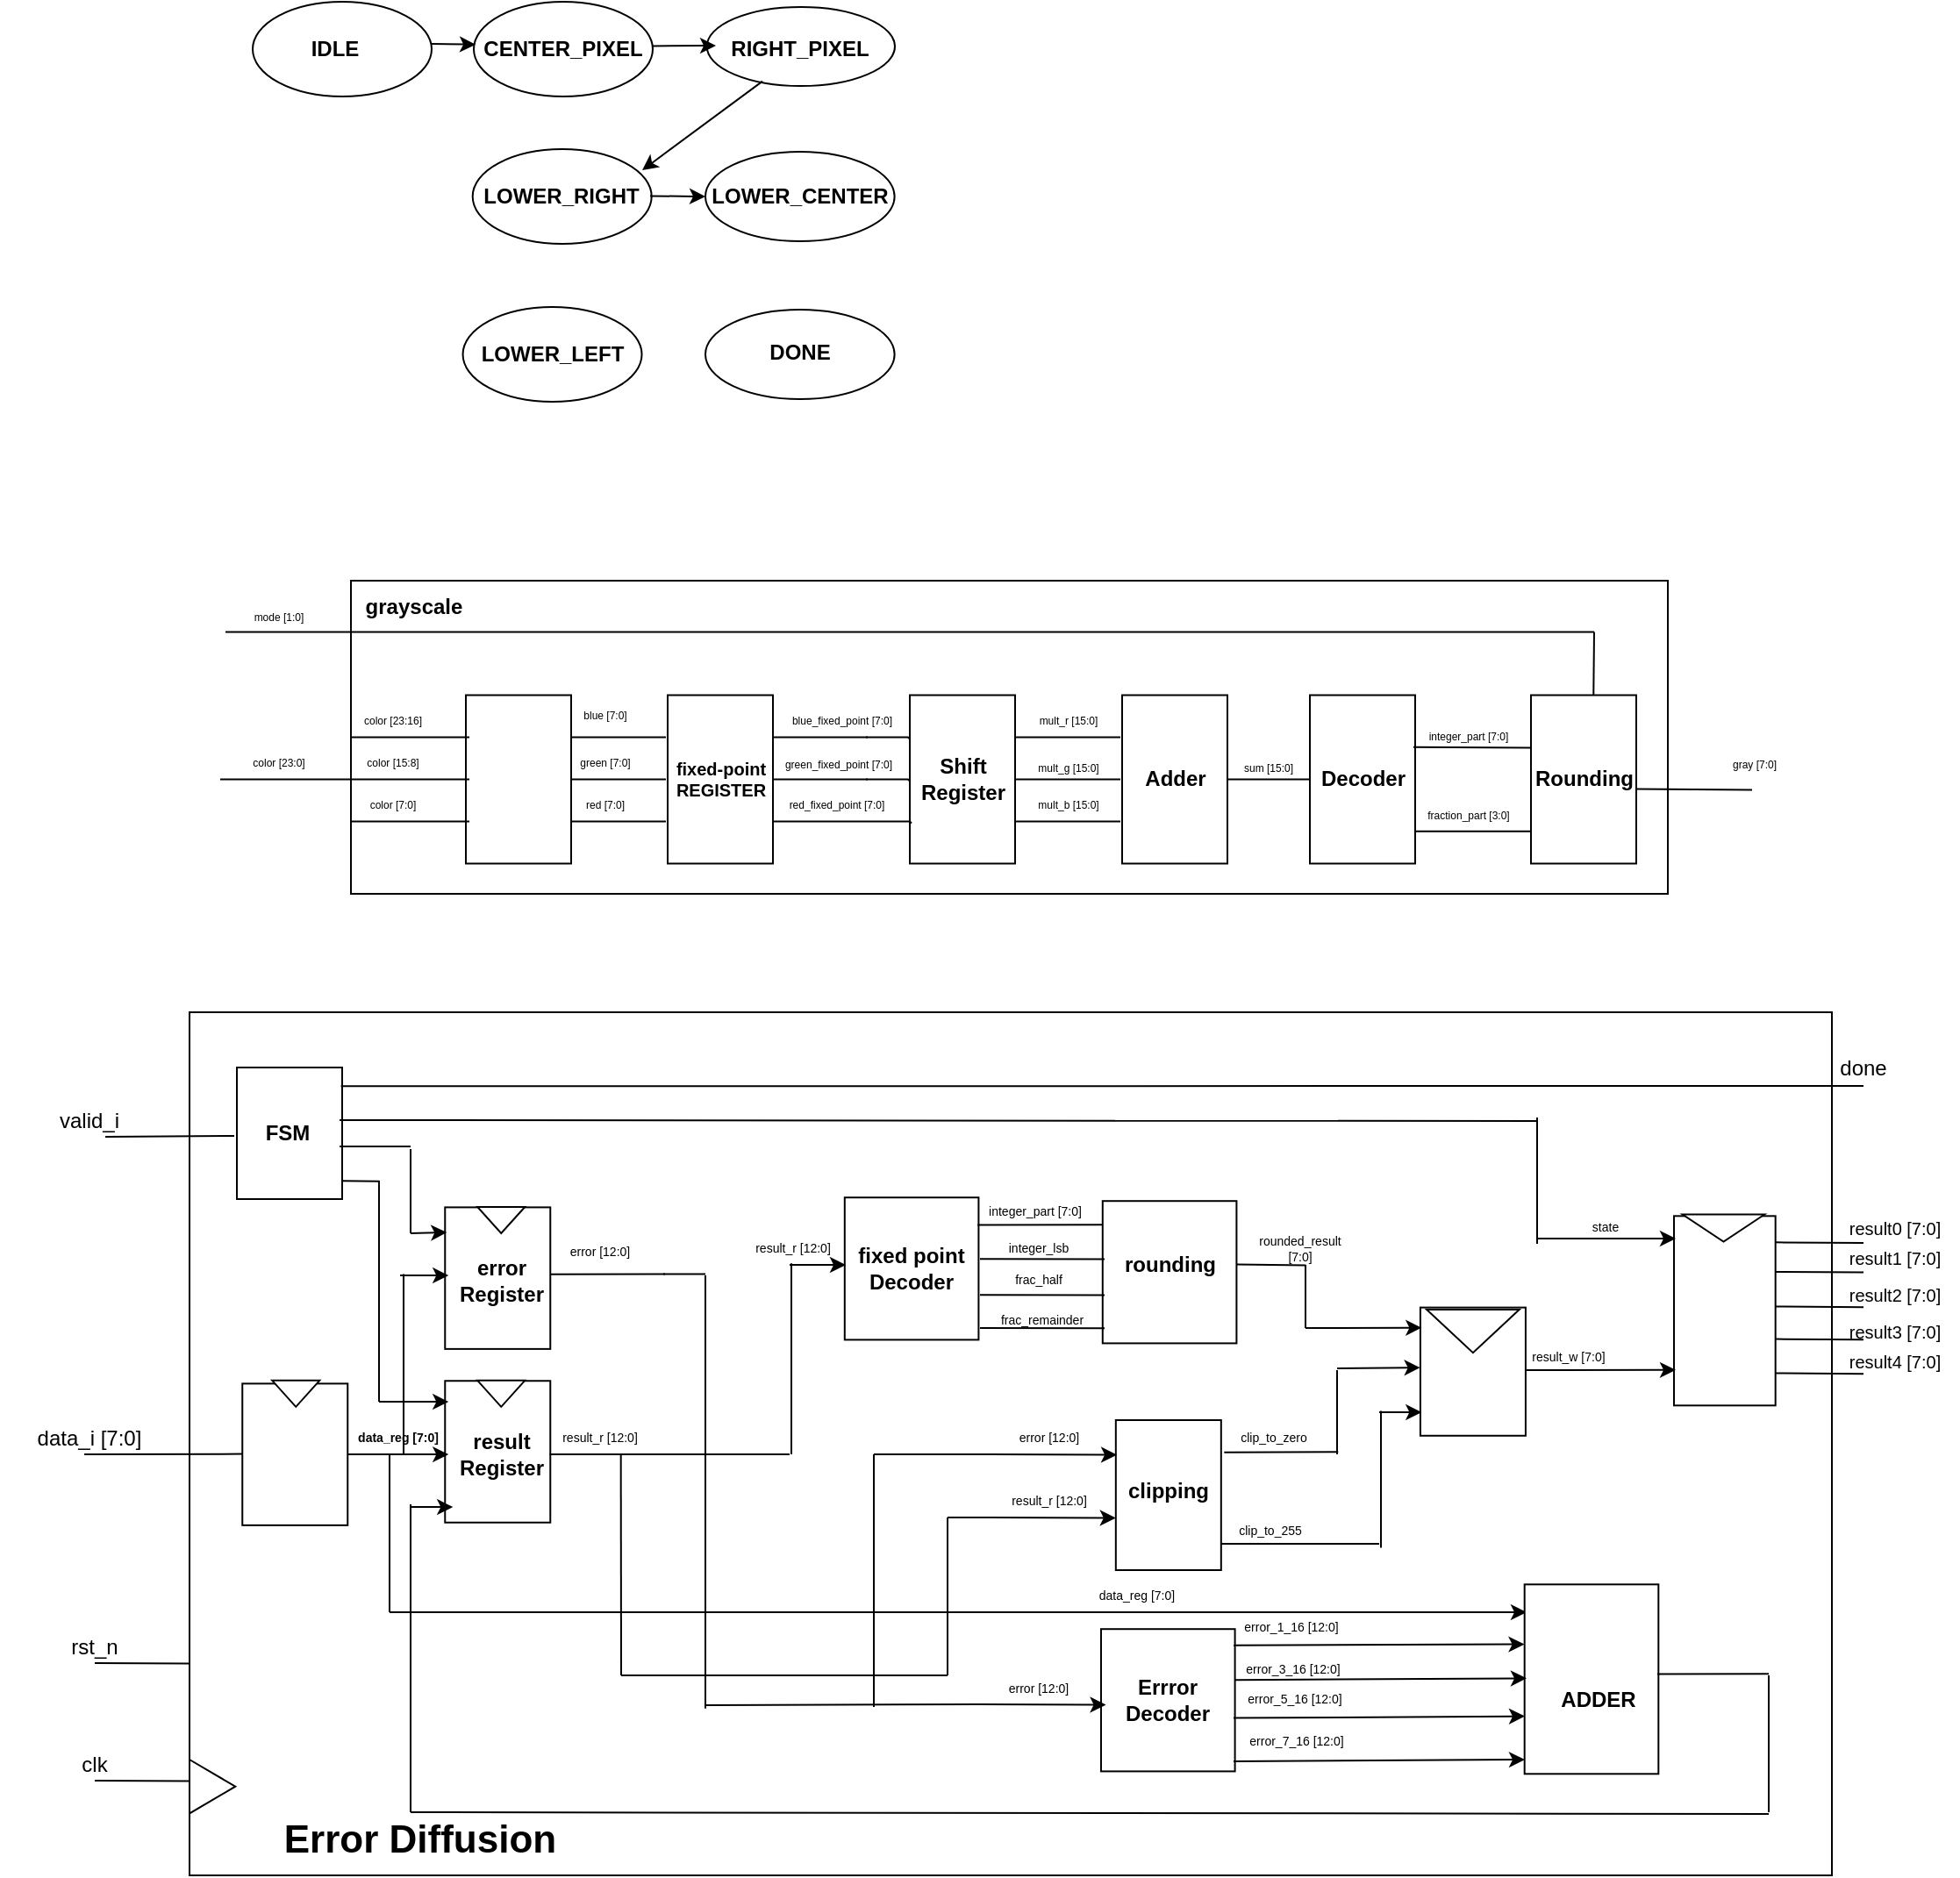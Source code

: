 <mxfile version="28.1.0">
  <diagram name="Trang-1" id="WLRwtq-kDGLY5TQ5newJ">
    <mxGraphModel dx="1363" dy="325" grid="1" gridSize="6" guides="1" tooltips="1" connect="1" arrows="1" fold="1" page="1" pageScale="1" pageWidth="827" pageHeight="1169" background="#FFFFFF" math="0" shadow="0">
      <root>
        <mxCell id="0" />
        <mxCell id="1" parent="0" />
        <mxCell id="bJPotsn42vxniZM0l_nr-51" value="" style="rounded=0;whiteSpace=wrap;html=1;rotation=-90;" vertex="1" parent="1">
          <mxGeometry x="-154.5" y="449.25" width="96" height="60" as="geometry" />
        </mxCell>
        <mxCell id="bJPotsn42vxniZM0l_nr-52" value="" style="endArrow=none;html=1;rounded=0;" edge="1" parent="1">
          <mxGeometry width="50" height="50" relative="1" as="geometry">
            <mxPoint x="-202.5" y="455.25" as="sourcePoint" />
            <mxPoint x="-134.5" y="455.25" as="targetPoint" />
          </mxGeometry>
        </mxCell>
        <mxCell id="bJPotsn42vxniZM0l_nr-53" value="" style="endArrow=none;html=1;rounded=0;" edge="1" parent="1">
          <mxGeometry width="50" height="50" relative="1" as="geometry">
            <mxPoint x="-202.5" y="479.25" as="sourcePoint" />
            <mxPoint x="-134.5" y="479.25" as="targetPoint" />
          </mxGeometry>
        </mxCell>
        <mxCell id="bJPotsn42vxniZM0l_nr-54" value="" style="endArrow=none;html=1;rounded=0;" edge="1" parent="1">
          <mxGeometry width="50" height="50" relative="1" as="geometry">
            <mxPoint x="-202.5" y="503.25" as="sourcePoint" />
            <mxPoint x="-134.5" y="503.25" as="targetPoint" />
          </mxGeometry>
        </mxCell>
        <mxCell id="bJPotsn42vxniZM0l_nr-55" value="color [23:16]" style="text;strokeColor=none;align=center;fillColor=none;html=1;verticalAlign=middle;whiteSpace=wrap;rounded=0;fontSize=6;" vertex="1" parent="1">
          <mxGeometry x="-220.5" y="431.25" width="84" height="30" as="geometry" />
        </mxCell>
        <mxCell id="bJPotsn42vxniZM0l_nr-56" value="color [15:8]" style="text;strokeColor=none;align=center;fillColor=none;html=1;verticalAlign=middle;whiteSpace=wrap;rounded=0;fontSize=6;" vertex="1" parent="1">
          <mxGeometry x="-220.5" y="455.25" width="84" height="30" as="geometry" />
        </mxCell>
        <mxCell id="bJPotsn42vxniZM0l_nr-60" value="color [7:0]" style="text;strokeColor=none;align=center;fillColor=none;html=1;verticalAlign=middle;whiteSpace=wrap;rounded=0;fontSize=6;" vertex="1" parent="1">
          <mxGeometry x="-220.5" y="479.25" width="84" height="30" as="geometry" />
        </mxCell>
        <mxCell id="bJPotsn42vxniZM0l_nr-62" value="" style="endArrow=none;html=1;rounded=0;" edge="1" parent="1">
          <mxGeometry width="50" height="50" relative="1" as="geometry">
            <mxPoint x="-76.5" y="455.25" as="sourcePoint" />
            <mxPoint x="-22.5" y="455.25" as="targetPoint" />
          </mxGeometry>
        </mxCell>
        <mxCell id="bJPotsn42vxniZM0l_nr-65" value="" style="endArrow=none;html=1;rounded=0;" edge="1" parent="1">
          <mxGeometry width="50" height="50" relative="1" as="geometry">
            <mxPoint x="-76.5" y="479.25" as="sourcePoint" />
            <mxPoint x="-22.5" y="479.25" as="targetPoint" />
          </mxGeometry>
        </mxCell>
        <mxCell id="bJPotsn42vxniZM0l_nr-66" value="" style="endArrow=none;html=1;rounded=0;" edge="1" parent="1">
          <mxGeometry width="50" height="50" relative="1" as="geometry">
            <mxPoint x="-76.5" y="503.25" as="sourcePoint" />
            <mxPoint x="-22.5" y="503.25" as="targetPoint" />
          </mxGeometry>
        </mxCell>
        <mxCell id="bJPotsn42vxniZM0l_nr-68" value="blue [7:0]" style="text;strokeColor=none;align=center;fillColor=none;html=1;verticalAlign=middle;whiteSpace=wrap;rounded=0;fontSize=6;" vertex="1" parent="1">
          <mxGeometry x="-99.5" y="428.25" width="84" height="30" as="geometry" />
        </mxCell>
        <mxCell id="bJPotsn42vxniZM0l_nr-69" value="green [7:0]" style="text;strokeColor=none;align=center;fillColor=none;html=1;verticalAlign=middle;whiteSpace=wrap;rounded=0;fontSize=6;" vertex="1" parent="1">
          <mxGeometry x="-99.5" y="455.25" width="84" height="30" as="geometry" />
        </mxCell>
        <mxCell id="bJPotsn42vxniZM0l_nr-70" value="red [7:0]" style="text;strokeColor=none;align=center;fillColor=none;html=1;verticalAlign=middle;whiteSpace=wrap;rounded=0;fontSize=6;" vertex="1" parent="1">
          <mxGeometry x="-99.5" y="479.25" width="84" height="30" as="geometry" />
        </mxCell>
        <mxCell id="bJPotsn42vxniZM0l_nr-71" value="" style="rounded=0;whiteSpace=wrap;html=1;rotation=-90;" vertex="1" parent="1">
          <mxGeometry x="-39.5" y="449.25" width="96" height="60" as="geometry" />
        </mxCell>
        <mxCell id="bJPotsn42vxniZM0l_nr-75" value="" style="endArrow=none;html=1;rounded=0;" edge="1" parent="1">
          <mxGeometry width="50" height="50" relative="1" as="geometry">
            <mxPoint x="38.5" y="455.25" as="sourcePoint" />
            <mxPoint x="92.5" y="455.25" as="targetPoint" />
          </mxGeometry>
        </mxCell>
        <mxCell id="bJPotsn42vxniZM0l_nr-76" value="" style="endArrow=none;html=1;rounded=0;" edge="1" parent="1">
          <mxGeometry width="50" height="50" relative="1" as="geometry">
            <mxPoint x="38.5" y="479.25" as="sourcePoint" />
            <mxPoint x="92.5" y="479.25" as="targetPoint" />
          </mxGeometry>
        </mxCell>
        <mxCell id="bJPotsn42vxniZM0l_nr-77" value="" style="endArrow=none;html=1;rounded=0;" edge="1" parent="1">
          <mxGeometry width="50" height="50" relative="1" as="geometry">
            <mxPoint x="38.5" y="503.25" as="sourcePoint" />
            <mxPoint x="92.5" y="503.25" as="targetPoint" />
          </mxGeometry>
        </mxCell>
        <mxCell id="bJPotsn42vxniZM0l_nr-78" value="blue_fixed_point [7:0]" style="text;strokeColor=none;align=center;fillColor=none;html=1;verticalAlign=middle;whiteSpace=wrap;rounded=0;fontSize=6;" vertex="1" parent="1">
          <mxGeometry x="32.5" y="431.25" width="90" height="30" as="geometry" />
        </mxCell>
        <mxCell id="bJPotsn42vxniZM0l_nr-79" value="green_fixed_point [7:0]" style="text;strokeColor=none;align=center;fillColor=none;html=1;verticalAlign=middle;whiteSpace=wrap;rounded=0;fontSize=6;" vertex="1" parent="1">
          <mxGeometry x="39.5" y="456.25" width="72" height="30" as="geometry" />
        </mxCell>
        <mxCell id="bJPotsn42vxniZM0l_nr-80" value="red_fixed_point [7:0]" style="text;strokeColor=none;align=center;fillColor=none;html=1;verticalAlign=middle;whiteSpace=wrap;rounded=0;fontSize=6;" vertex="1" parent="1">
          <mxGeometry x="32.5" y="479.25" width="84" height="30" as="geometry" />
        </mxCell>
        <mxCell id="bJPotsn42vxniZM0l_nr-81" value="&lt;b&gt;fixed-point REGISTER&lt;/b&gt;" style="text;strokeColor=none;align=center;fillColor=none;html=1;verticalAlign=middle;whiteSpace=wrap;rounded=0;fontSize=10;" vertex="1" parent="1">
          <mxGeometry x="-36.5" y="470.25" width="90" height="18" as="geometry" />
        </mxCell>
        <mxCell id="bJPotsn42vxniZM0l_nr-82" value="" style="rounded=0;whiteSpace=wrap;html=1;rotation=-90;" vertex="1" parent="1">
          <mxGeometry x="98.5" y="449.25" width="96" height="60" as="geometry" />
        </mxCell>
        <mxCell id="bJPotsn42vxniZM0l_nr-88" value="Shift Register" style="text;strokeColor=none;align=center;fillColor=none;html=1;verticalAlign=middle;whiteSpace=wrap;rounded=0;fontStyle=1" vertex="1" parent="1">
          <mxGeometry x="116.5" y="464.25" width="60" height="30" as="geometry" />
        </mxCell>
        <mxCell id="bJPotsn42vxniZM0l_nr-89" value="" style="endArrow=none;html=1;rounded=0;entryX=0.25;entryY=0;entryDx=0;entryDy=0;" edge="1" parent="1">
          <mxGeometry width="50" height="50" relative="1" as="geometry">
            <mxPoint x="176.5" y="455.25" as="sourcePoint" />
            <mxPoint x="236.5" y="455.25" as="targetPoint" />
          </mxGeometry>
        </mxCell>
        <mxCell id="bJPotsn42vxniZM0l_nr-90" value="" style="endArrow=none;html=1;rounded=0;entryX=0.25;entryY=0;entryDx=0;entryDy=0;" edge="1" parent="1">
          <mxGeometry width="50" height="50" relative="1" as="geometry">
            <mxPoint x="176.5" y="479.25" as="sourcePoint" />
            <mxPoint x="236.5" y="479.25" as="targetPoint" />
          </mxGeometry>
        </mxCell>
        <mxCell id="bJPotsn42vxniZM0l_nr-91" value="" style="endArrow=none;html=1;rounded=0;entryX=0.25;entryY=0;entryDx=0;entryDy=0;" edge="1" parent="1">
          <mxGeometry width="50" height="50" relative="1" as="geometry">
            <mxPoint x="176.5" y="503.25" as="sourcePoint" />
            <mxPoint x="236.5" y="503.25" as="targetPoint" />
          </mxGeometry>
        </mxCell>
        <mxCell id="bJPotsn42vxniZM0l_nr-92" value="mult_r [15:0]" style="text;strokeColor=none;align=center;fillColor=none;html=1;verticalAlign=middle;whiteSpace=wrap;rounded=0;fontSize=6;" vertex="1" parent="1">
          <mxGeometry x="176.5" y="431.25" width="60" height="30" as="geometry" />
        </mxCell>
        <mxCell id="bJPotsn42vxniZM0l_nr-93" value="mult_g [15:0]" style="text;strokeColor=none;align=center;fillColor=none;html=1;verticalAlign=middle;whiteSpace=wrap;rounded=0;fontSize=6;" vertex="1" parent="1">
          <mxGeometry x="176.5" y="458.25" width="60" height="30" as="geometry" />
        </mxCell>
        <mxCell id="bJPotsn42vxniZM0l_nr-94" value="mult_b [15:0]" style="text;strokeColor=none;align=center;fillColor=none;html=1;verticalAlign=middle;whiteSpace=wrap;rounded=0;fontSize=6;" vertex="1" parent="1">
          <mxGeometry x="176.5" y="479.25" width="60" height="30" as="geometry" />
        </mxCell>
        <mxCell id="bJPotsn42vxniZM0l_nr-95" value="" style="rounded=0;whiteSpace=wrap;html=1;rotation=-90;" vertex="1" parent="1">
          <mxGeometry x="219.5" y="449.25" width="96" height="60" as="geometry" />
        </mxCell>
        <mxCell id="bJPotsn42vxniZM0l_nr-96" value="Adder" style="text;strokeColor=none;align=center;fillColor=none;html=1;verticalAlign=middle;whiteSpace=wrap;rounded=0;fontStyle=1" vertex="1" parent="1">
          <mxGeometry x="237.5" y="464.25" width="60" height="30" as="geometry" />
        </mxCell>
        <mxCell id="bJPotsn42vxniZM0l_nr-98" value="" style="endArrow=none;html=1;rounded=0;entryX=0.25;entryY=0;entryDx=0;entryDy=0;" edge="1" parent="1">
          <mxGeometry width="50" height="50" relative="1" as="geometry">
            <mxPoint x="297.5" y="479.25" as="sourcePoint" />
            <mxPoint x="357.5" y="479.25" as="targetPoint" />
          </mxGeometry>
        </mxCell>
        <mxCell id="bJPotsn42vxniZM0l_nr-101" value="sum [15:0]" style="text;strokeColor=none;align=center;fillColor=none;html=1;verticalAlign=middle;whiteSpace=wrap;rounded=0;fontSize=6;" vertex="1" parent="1">
          <mxGeometry x="290.5" y="458.25" width="60" height="30" as="geometry" />
        </mxCell>
        <mxCell id="bJPotsn42vxniZM0l_nr-107" value="" style="endArrow=none;html=1;rounded=0;entryX=1.012;entryY=0.832;entryDx=0;entryDy=0;entryPerimeter=0;" edge="1" parent="1" target="bJPotsn42vxniZM0l_nr-80">
          <mxGeometry width="50" height="50" relative="1" as="geometry">
            <mxPoint x="92.5" y="503.25" as="sourcePoint" />
            <mxPoint x="104.5" y="503.25" as="targetPoint" />
            <Array as="points">
              <mxPoint x="116.5" y="503.25" />
            </Array>
          </mxGeometry>
        </mxCell>
        <mxCell id="bJPotsn42vxniZM0l_nr-108" value="" style="endArrow=none;html=1;rounded=0;entryX=1.012;entryY=0.832;entryDx=0;entryDy=0;entryPerimeter=0;" edge="1" parent="1">
          <mxGeometry width="50" height="50" relative="1" as="geometry">
            <mxPoint x="91.5" y="479.25" as="sourcePoint" />
            <mxPoint x="116.5" y="480.25" as="targetPoint" />
            <Array as="points">
              <mxPoint x="115.5" y="479.25" />
            </Array>
          </mxGeometry>
        </mxCell>
        <mxCell id="bJPotsn42vxniZM0l_nr-109" value="" style="endArrow=none;html=1;rounded=0;entryX=1.012;entryY=0.832;entryDx=0;entryDy=0;entryPerimeter=0;" edge="1" parent="1">
          <mxGeometry width="50" height="50" relative="1" as="geometry">
            <mxPoint x="91.5" y="455.25" as="sourcePoint" />
            <mxPoint x="116.5" y="456.25" as="targetPoint" />
            <Array as="points">
              <mxPoint x="115.5" y="455.25" />
            </Array>
          </mxGeometry>
        </mxCell>
        <mxCell id="bJPotsn42vxniZM0l_nr-110" value="" style="rounded=0;whiteSpace=wrap;html=1;rotation=-90;" vertex="1" parent="1">
          <mxGeometry x="326.5" y="449.25" width="96" height="60" as="geometry" />
        </mxCell>
        <mxCell id="bJPotsn42vxniZM0l_nr-113" value="Decoder" style="text;strokeColor=none;align=center;fillColor=none;html=1;verticalAlign=middle;whiteSpace=wrap;rounded=0;fontStyle=1" vertex="1" parent="1">
          <mxGeometry x="344.5" y="464.25" width="60" height="30" as="geometry" />
        </mxCell>
        <mxCell id="bJPotsn42vxniZM0l_nr-116" value="" style="endArrow=none;html=1;rounded=0;entryX=0.192;entryY=0.019;entryDx=0;entryDy=0;entryPerimeter=0;" edge="1" parent="1" target="bJPotsn42vxniZM0l_nr-119">
          <mxGeometry width="50" height="50" relative="1" as="geometry">
            <mxPoint x="404.5" y="508.88" as="sourcePoint" />
            <mxPoint x="434.5" y="509.25" as="targetPoint" />
          </mxGeometry>
        </mxCell>
        <mxCell id="bJPotsn42vxniZM0l_nr-119" value="" style="rounded=0;whiteSpace=wrap;html=1;rotation=-90;" vertex="1" parent="1">
          <mxGeometry x="452.5" y="449.25" width="96" height="60" as="geometry" />
        </mxCell>
        <mxCell id="bJPotsn42vxniZM0l_nr-120" value="Rounding" style="text;strokeColor=none;align=center;fillColor=none;html=1;verticalAlign=middle;whiteSpace=wrap;rounded=0;fontStyle=1" vertex="1" parent="1">
          <mxGeometry x="470.5" y="464.25" width="60" height="30" as="geometry" />
        </mxCell>
        <mxCell id="bJPotsn42vxniZM0l_nr-121" value="" style="endArrow=none;html=1;rounded=0;" edge="1" parent="1">
          <mxGeometry width="50" height="50" relative="1" as="geometry">
            <mxPoint x="530.5" y="484.81" as="sourcePoint" />
            <mxPoint x="596.5" y="485.25" as="targetPoint" />
          </mxGeometry>
        </mxCell>
        <mxCell id="bJPotsn42vxniZM0l_nr-123" value="integer_part [7:0]" style="text;strokeColor=none;align=center;fillColor=none;html=1;verticalAlign=middle;whiteSpace=wrap;rounded=0;fontSize=6;" vertex="1" parent="1">
          <mxGeometry x="404.5" y="440.25" width="60" height="30" as="geometry" />
        </mxCell>
        <mxCell id="bJPotsn42vxniZM0l_nr-124" value="fraction_part [3:0]" style="text;strokeColor=none;align=center;fillColor=none;html=1;verticalAlign=middle;whiteSpace=wrap;rounded=0;fontSize=6;" vertex="1" parent="1">
          <mxGeometry x="404.5" y="485.25" width="60" height="30" as="geometry" />
        </mxCell>
        <mxCell id="bJPotsn42vxniZM0l_nr-128" value="" style="endArrow=none;html=1;rounded=0;entryX=0.192;entryY=0.019;entryDx=0;entryDy=0;entryPerimeter=0;" edge="1" parent="1">
          <mxGeometry width="50" height="50" relative="1" as="geometry">
            <mxPoint x="403.5" y="460.88" as="sourcePoint" />
            <mxPoint x="470.5" y="461.25" as="targetPoint" />
          </mxGeometry>
        </mxCell>
        <mxCell id="bJPotsn42vxniZM0l_nr-129" value="gray [7:0]" style="text;strokeColor=none;align=center;fillColor=none;html=1;verticalAlign=middle;whiteSpace=wrap;rounded=0;fontSize=6;" vertex="1" parent="1">
          <mxGeometry x="567.5" y="456.25" width="60" height="30" as="geometry" />
        </mxCell>
        <mxCell id="bJPotsn42vxniZM0l_nr-131" value="" style="endArrow=none;html=1;rounded=0;" edge="1" parent="1">
          <mxGeometry width="50" height="50" relative="1" as="geometry">
            <mxPoint x="-276.5" y="479.25" as="sourcePoint" />
            <mxPoint x="-202.5" y="479.25" as="targetPoint" />
          </mxGeometry>
        </mxCell>
        <mxCell id="bJPotsn42vxniZM0l_nr-132" value="color [23:0]" style="text;strokeColor=none;align=center;fillColor=none;html=1;verticalAlign=middle;whiteSpace=wrap;rounded=0;fontSize=6;" vertex="1" parent="1">
          <mxGeometry x="-279.5" y="455.25" width="72" height="30" as="geometry" />
        </mxCell>
        <mxCell id="bJPotsn42vxniZM0l_nr-133" value="" style="endArrow=none;html=1;rounded=0;" edge="1" parent="1">
          <mxGeometry width="50" height="50" relative="1" as="geometry">
            <mxPoint x="-273.5" y="395.25" as="sourcePoint" />
            <mxPoint x="506.5" y="395.25" as="targetPoint" />
          </mxGeometry>
        </mxCell>
        <mxCell id="bJPotsn42vxniZM0l_nr-135" value="&lt;font style=&quot;font-size: 6px;&quot;&gt;mode [1:0]&lt;/font&gt;" style="text;strokeColor=none;align=center;fillColor=none;html=1;verticalAlign=middle;whiteSpace=wrap;rounded=0;" vertex="1" parent="1">
          <mxGeometry x="-273.5" y="369.75" width="60" height="30" as="geometry" />
        </mxCell>
        <mxCell id="bJPotsn42vxniZM0l_nr-137" value="" style="endArrow=none;html=1;rounded=0;exitX=1.017;exitY=0.594;exitDx=0;exitDy=0;exitPerimeter=0;" edge="1" parent="1">
          <mxGeometry width="50" height="50" relative="1" as="geometry">
            <mxPoint x="506.14" y="431.248" as="sourcePoint" />
            <mxPoint x="506.5" y="395.25" as="targetPoint" />
          </mxGeometry>
        </mxCell>
        <mxCell id="bJPotsn42vxniZM0l_nr-138" value="" style="rounded=0;whiteSpace=wrap;html=1;fillColor=none;" vertex="1" parent="1">
          <mxGeometry x="-202" y="366" width="750.5" height="178.5" as="geometry" />
        </mxCell>
        <mxCell id="bJPotsn42vxniZM0l_nr-140" value="grayscale" style="text;strokeColor=none;align=center;fillColor=none;html=1;verticalAlign=middle;whiteSpace=wrap;rounded=0;fontStyle=1" vertex="1" parent="1">
          <mxGeometry x="-196.5" y="366" width="60" height="30" as="geometry" />
        </mxCell>
        <mxCell id="bJPotsn42vxniZM0l_nr-145" value="" style="rounded=0;whiteSpace=wrap;html=1;rotation=-90;strokeWidth=1;fontSize=11;" vertex="1" parent="1">
          <mxGeometry x="-274.24" y="834.06" width="80.74" height="60" as="geometry" />
        </mxCell>
        <mxCell id="bJPotsn42vxniZM0l_nr-149" value="" style="endArrow=none;html=1;rounded=0;" edge="1" parent="1">
          <mxGeometry width="50" height="50" relative="1" as="geometry">
            <mxPoint x="-354" y="864" as="sourcePoint" />
            <mxPoint x="-263.5" y="863.81" as="targetPoint" />
          </mxGeometry>
        </mxCell>
        <mxCell id="bJPotsn42vxniZM0l_nr-150" value="data_i [7:0]" style="text;strokeColor=none;align=center;fillColor=none;html=1;verticalAlign=middle;whiteSpace=wrap;rounded=0;fontSize=12;" vertex="1" parent="1">
          <mxGeometry x="-402" y="840" width="102" height="30" as="geometry" />
        </mxCell>
        <mxCell id="bJPotsn42vxniZM0l_nr-152" value="data_reg [7:0]" style="text;strokeColor=none;align=center;fillColor=none;html=1;verticalAlign=middle;whiteSpace=wrap;rounded=0;fontSize=7;fontStyle=1" vertex="1" parent="1">
          <mxGeometry x="-225.88" y="840.0" width="102" height="30" as="geometry" />
        </mxCell>
        <mxCell id="bJPotsn42vxniZM0l_nr-154" value="" style="triangle;whiteSpace=wrap;html=1;rotation=90;" vertex="1" parent="1">
          <mxGeometry x="-240.88" y="815.93" width="15" height="27" as="geometry" />
        </mxCell>
        <mxCell id="bJPotsn42vxniZM0l_nr-156" value="" style="rounded=0;whiteSpace=wrap;html=1;rotation=-90;" vertex="1" parent="1">
          <mxGeometry x="-274.5" y="651" width="75" height="60" as="geometry" />
        </mxCell>
        <mxCell id="bJPotsn42vxniZM0l_nr-157" value="FSM" style="text;strokeColor=none;align=center;fillColor=none;html=1;verticalAlign=middle;whiteSpace=wrap;rounded=0;fontStyle=1" vertex="1" parent="1">
          <mxGeometry x="-268.5" y="666" width="60" height="30" as="geometry" />
        </mxCell>
        <mxCell id="bJPotsn42vxniZM0l_nr-158" value="valid_i" style="text;strokeColor=none;align=center;fillColor=none;html=1;verticalAlign=middle;whiteSpace=wrap;rounded=0;fontSize=12;" vertex="1" parent="1">
          <mxGeometry x="-402" y="658.5" width="102" height="30" as="geometry" />
        </mxCell>
        <mxCell id="bJPotsn42vxniZM0l_nr-159" value="" style="endArrow=none;html=1;rounded=0;" edge="1" parent="1">
          <mxGeometry width="50" height="50" relative="1" as="geometry">
            <mxPoint x="-342" y="683" as="sourcePoint" />
            <mxPoint x="-268.5" y="682.5" as="targetPoint" />
          </mxGeometry>
        </mxCell>
        <mxCell id="bJPotsn42vxniZM0l_nr-160" value="" style="rounded=0;whiteSpace=wrap;html=1;rotation=-90;" vertex="1" parent="1">
          <mxGeometry x="223.09" y="966" width="81.1" height="76.31" as="geometry" />
        </mxCell>
        <mxCell id="bJPotsn42vxniZM0l_nr-161" value="Errror &lt;br&gt;Decoder" style="text;strokeColor=none;align=center;fillColor=none;html=1;verticalAlign=middle;whiteSpace=wrap;rounded=0;fontStyle=1" vertex="1" parent="1">
          <mxGeometry x="221.26" y="989.16" width="84.75" height="30" as="geometry" />
        </mxCell>
        <mxCell id="bJPotsn42vxniZM0l_nr-174" value="" style="endArrow=none;html=1;rounded=0;" edge="1" parent="1">
          <mxGeometry width="50" height="50" relative="1" as="geometry">
            <mxPoint x="-180" y="864" as="sourcePoint" />
            <mxPoint x="-180" y="954" as="targetPoint" />
          </mxGeometry>
        </mxCell>
        <mxCell id="bJPotsn42vxniZM0l_nr-182" value="error [12:0]" style="text;strokeColor=none;align=center;fillColor=none;html=1;verticalAlign=middle;whiteSpace=wrap;rounded=0;fontSize=7;" vertex="1" parent="1">
          <mxGeometry x="-90" y="733.57" width="60" height="30" as="geometry" />
        </mxCell>
        <mxCell id="bJPotsn42vxniZM0l_nr-184" value="result_r [12:0]" style="text;strokeColor=none;align=center;fillColor=none;html=1;verticalAlign=middle;whiteSpace=wrap;rounded=0;fontSize=7;" vertex="1" parent="1">
          <mxGeometry x="-90" y="840" width="60" height="30" as="geometry" />
        </mxCell>
        <mxCell id="bJPotsn42vxniZM0l_nr-186" value="error [12:0]" style="text;strokeColor=none;align=center;fillColor=none;html=1;verticalAlign=middle;whiteSpace=wrap;rounded=0;fontSize=7;" vertex="1" parent="1">
          <mxGeometry x="156.92" y="983.31" width="66" height="30" as="geometry" />
        </mxCell>
        <mxCell id="bJPotsn42vxniZM0l_nr-195" value="error_1_16 [12:0]" style="text;strokeColor=none;align=center;fillColor=none;html=1;verticalAlign=middle;whiteSpace=wrap;rounded=0;fontSize=7;" vertex="1" parent="1">
          <mxGeometry x="304.19" y="948" width="60" height="30" as="geometry" />
        </mxCell>
        <mxCell id="bJPotsn42vxniZM0l_nr-200" value="error_3_16 [12:0]" style="text;strokeColor=none;align=center;fillColor=none;html=1;verticalAlign=middle;whiteSpace=wrap;rounded=0;fontSize=7;" vertex="1" parent="1">
          <mxGeometry x="305.1" y="972" width="60" height="30" as="geometry" />
        </mxCell>
        <mxCell id="bJPotsn42vxniZM0l_nr-207" value="" style="rounded=0;whiteSpace=wrap;html=1;rotation=-90;" vertex="1" parent="1">
          <mxGeometry x="221.16" y="857.25" width="85.5" height="60" as="geometry" />
        </mxCell>
        <mxCell id="bJPotsn42vxniZM0l_nr-208" value="&lt;b&gt;clipping&lt;/b&gt;" style="text;strokeColor=none;align=center;fillColor=none;html=1;verticalAlign=middle;whiteSpace=wrap;rounded=0;" vertex="1" parent="1">
          <mxGeometry x="233.91" y="870" width="60" height="30" as="geometry" />
        </mxCell>
        <mxCell id="bJPotsn42vxniZM0l_nr-209" value="" style="endArrow=none;html=1;rounded=0;exitX=0.029;exitY=0.761;exitDx=0;exitDy=0;exitPerimeter=0;" edge="1" parent="1" source="bJPotsn42vxniZM0l_nr-211">
          <mxGeometry width="50" height="50" relative="1" as="geometry">
            <mxPoint x="294.55" y="861.104" as="sourcePoint" />
            <mxPoint x="360.64" y="862.6" as="targetPoint" />
          </mxGeometry>
        </mxCell>
        <mxCell id="bJPotsn42vxniZM0l_nr-210" value="" style="endArrow=none;html=1;rounded=0;exitX=0.706;exitY=1.006;exitDx=0;exitDy=0;exitPerimeter=0;" edge="1" parent="1">
          <mxGeometry width="50" height="50" relative="1" as="geometry">
            <mxPoint x="293.91" y="915" as="sourcePoint" />
            <mxPoint x="384" y="915" as="targetPoint" />
          </mxGeometry>
        </mxCell>
        <mxCell id="bJPotsn42vxniZM0l_nr-211" value="clip_to_zero" style="text;strokeColor=none;align=center;fillColor=none;html=1;verticalAlign=middle;whiteSpace=wrap;rounded=0;fontSize=7;" vertex="1" parent="1">
          <mxGeometry x="293.91" y="840" width="60" height="30" as="geometry" />
        </mxCell>
        <mxCell id="bJPotsn42vxniZM0l_nr-212" value="clip_to_255" style="text;strokeColor=none;align=center;fillColor=none;html=1;verticalAlign=middle;whiteSpace=wrap;rounded=0;fontSize=7;" vertex="1" parent="1">
          <mxGeometry x="292.41" y="892.5" width="60" height="30" as="geometry" />
        </mxCell>
        <mxCell id="bJPotsn42vxniZM0l_nr-213" value="" style="rounded=0;whiteSpace=wrap;html=1;rotation=-90;" vertex="1" parent="1">
          <mxGeometry x="77.0" y="720" width="81.1" height="76.31" as="geometry" />
        </mxCell>
        <mxCell id="bJPotsn42vxniZM0l_nr-214" value="fixed point&lt;br&gt;Decoder" style="text;strokeColor=none;align=center;fillColor=none;html=1;verticalAlign=middle;whiteSpace=wrap;rounded=0;fontStyle=1" vertex="1" parent="1">
          <mxGeometry x="75.17" y="743.16" width="84.75" height="30" as="geometry" />
        </mxCell>
        <mxCell id="bJPotsn42vxniZM0l_nr-216" value="result_r [12:0]" style="text;strokeColor=none;align=center;fillColor=none;html=1;verticalAlign=middle;whiteSpace=wrap;rounded=0;fontSize=7;" vertex="1" parent="1">
          <mxGeometry x="17.0" y="732" width="66" height="29.31" as="geometry" />
        </mxCell>
        <mxCell id="bJPotsn42vxniZM0l_nr-221" value="integer_part [7:0]" style="text;strokeColor=none;align=center;fillColor=none;html=1;verticalAlign=middle;whiteSpace=wrap;rounded=0;fontSize=7;" vertex="1" parent="1">
          <mxGeometry x="158.1" y="711" width="60" height="30" as="geometry" />
        </mxCell>
        <mxCell id="bJPotsn42vxniZM0l_nr-222" value="frac_half" style="text;strokeColor=none;align=center;fillColor=none;html=1;verticalAlign=middle;whiteSpace=wrap;rounded=0;fontSize=7;" vertex="1" parent="1">
          <mxGeometry x="159.92" y="750" width="60" height="30" as="geometry" />
        </mxCell>
        <mxCell id="bJPotsn42vxniZM0l_nr-223" value="frac_remainder" style="text;strokeColor=none;align=center;fillColor=none;html=1;verticalAlign=middle;whiteSpace=wrap;rounded=0;fontSize=7;" vertex="1" parent="1">
          <mxGeometry x="162.0" y="773.16" width="60" height="30" as="geometry" />
        </mxCell>
        <mxCell id="bJPotsn42vxniZM0l_nr-224" value="integer_lsb" style="text;strokeColor=none;align=center;fillColor=none;html=1;verticalAlign=middle;whiteSpace=wrap;rounded=0;fontSize=7;" vertex="1" parent="1">
          <mxGeometry x="159.92" y="732" width="60" height="30" as="geometry" />
        </mxCell>
        <mxCell id="bJPotsn42vxniZM0l_nr-226" value="" style="rounded=0;whiteSpace=wrap;html=1;rotation=-90;" vertex="1" parent="1">
          <mxGeometry x="224.0" y="722" width="81.1" height="76.31" as="geometry" />
        </mxCell>
        <mxCell id="bJPotsn42vxniZM0l_nr-233" value="" style="endArrow=none;html=1;rounded=0;exitX=0.807;exitY=0.992;exitDx=0;exitDy=0;exitPerimeter=0;" edge="1" parent="1" source="bJPotsn42vxniZM0l_nr-213">
          <mxGeometry width="50" height="50" relative="1" as="geometry">
            <mxPoint x="156" y="733" as="sourcePoint" />
            <mxPoint x="226" y="733.15" as="targetPoint" />
          </mxGeometry>
        </mxCell>
        <mxCell id="bJPotsn42vxniZM0l_nr-238" value="" style="endArrow=none;html=1;rounded=0;exitX=0.807;exitY=0.992;exitDx=0;exitDy=0;exitPerimeter=0;" edge="1" parent="1">
          <mxGeometry width="50" height="50" relative="1" as="geometry">
            <mxPoint x="156.5" y="752.57" as="sourcePoint" />
            <mxPoint x="227.5" y="752.72" as="targetPoint" />
          </mxGeometry>
        </mxCell>
        <mxCell id="bJPotsn42vxniZM0l_nr-239" value="" style="endArrow=none;html=1;rounded=0;exitX=0.807;exitY=0.992;exitDx=0;exitDy=0;exitPerimeter=0;" edge="1" parent="1">
          <mxGeometry width="50" height="50" relative="1" as="geometry">
            <mxPoint x="156.5" y="773.16" as="sourcePoint" />
            <mxPoint x="227.5" y="773.31" as="targetPoint" />
          </mxGeometry>
        </mxCell>
        <mxCell id="bJPotsn42vxniZM0l_nr-240" value="" style="endArrow=none;html=1;rounded=0;exitX=0.807;exitY=0.992;exitDx=0;exitDy=0;exitPerimeter=0;" edge="1" parent="1">
          <mxGeometry width="50" height="50" relative="1" as="geometry">
            <mxPoint x="156.5" y="792.0" as="sourcePoint" />
            <mxPoint x="227.5" y="792.15" as="targetPoint" />
          </mxGeometry>
        </mxCell>
        <mxCell id="bJPotsn42vxniZM0l_nr-241" value="rounding" style="text;strokeColor=none;align=center;fillColor=none;html=1;verticalAlign=middle;whiteSpace=wrap;rounded=0;fontStyle=1" vertex="1" parent="1">
          <mxGeometry x="234.55" y="741" width="60" height="30" as="geometry" />
        </mxCell>
        <mxCell id="bJPotsn42vxniZM0l_nr-242" value="" style="endArrow=none;html=1;rounded=0;exitX=0.546;exitY=0.997;exitDx=0;exitDy=0;exitPerimeter=0;" edge="1" parent="1">
          <mxGeometry width="50" height="50" relative="1" as="geometry">
            <mxPoint x="302.646" y="755.794" as="sourcePoint" />
            <mxPoint x="342.17" y="756.21" as="targetPoint" />
          </mxGeometry>
        </mxCell>
        <mxCell id="bJPotsn42vxniZM0l_nr-243" value="rounded_result [7:0]" style="text;strokeColor=none;align=center;fillColor=none;html=1;verticalAlign=middle;whiteSpace=wrap;rounded=0;fontSize=7;" vertex="1" parent="1">
          <mxGeometry x="308.5" y="732" width="60" height="30" as="geometry" />
        </mxCell>
        <mxCell id="bJPotsn42vxniZM0l_nr-253" value="error [12:0]" style="text;strokeColor=none;align=center;fillColor=none;html=1;verticalAlign=middle;whiteSpace=wrap;rounded=0;fontSize=7;" vertex="1" parent="1">
          <mxGeometry x="166.09" y="840.0" width="60" height="30" as="geometry" />
        </mxCell>
        <mxCell id="bJPotsn42vxniZM0l_nr-254" value="result_r [12:0]" style="text;strokeColor=none;align=center;fillColor=none;html=1;verticalAlign=middle;whiteSpace=wrap;rounded=0;fontSize=7;" vertex="1" parent="1">
          <mxGeometry x="166.09" y="876.0" width="60" height="30" as="geometry" />
        </mxCell>
        <mxCell id="bJPotsn42vxniZM0l_nr-255" value="" style="rounded=0;whiteSpace=wrap;html=1;rotation=-90;" vertex="1" parent="1">
          <mxGeometry x="400.92" y="786.85" width="73.08" height="60" as="geometry" />
        </mxCell>
        <mxCell id="bJPotsn42vxniZM0l_nr-258" value="" style="endArrow=classic;html=1;rounded=0;" edge="1" parent="1">
          <mxGeometry width="50" height="50" relative="1" as="geometry">
            <mxPoint x="358" y="792" as="sourcePoint" />
            <mxPoint x="408.17" y="791.85" as="targetPoint" />
          </mxGeometry>
        </mxCell>
        <mxCell id="bJPotsn42vxniZM0l_nr-259" value="" style="endArrow=none;html=1;rounded=0;" edge="1" parent="1">
          <mxGeometry width="50" height="50" relative="1" as="geometry">
            <mxPoint x="342" y="792" as="sourcePoint" />
            <mxPoint x="360" y="792" as="targetPoint" />
          </mxGeometry>
        </mxCell>
        <mxCell id="bJPotsn42vxniZM0l_nr-260" value="" style="endArrow=none;html=1;rounded=0;" edge="1" parent="1">
          <mxGeometry width="50" height="50" relative="1" as="geometry">
            <mxPoint x="342" y="792" as="sourcePoint" />
            <mxPoint x="342" y="756" as="targetPoint" />
          </mxGeometry>
        </mxCell>
        <mxCell id="bJPotsn42vxniZM0l_nr-261" value="" style="endArrow=classic;html=1;rounded=0;entryX=0.531;entryY=-0.002;entryDx=0;entryDy=0;entryPerimeter=0;" edge="1" parent="1" target="bJPotsn42vxniZM0l_nr-255">
          <mxGeometry width="50" height="50" relative="1" as="geometry">
            <mxPoint x="360" y="815" as="sourcePoint" />
            <mxPoint x="374" y="804" as="targetPoint" />
          </mxGeometry>
        </mxCell>
        <mxCell id="bJPotsn42vxniZM0l_nr-262" value="" style="endArrow=none;html=1;rounded=0;" edge="1" parent="1">
          <mxGeometry width="50" height="50" relative="1" as="geometry">
            <mxPoint x="360" y="864" as="sourcePoint" />
            <mxPoint x="360" y="816" as="targetPoint" />
          </mxGeometry>
        </mxCell>
        <mxCell id="bJPotsn42vxniZM0l_nr-263" value="" style="endArrow=classic;html=1;rounded=0;" edge="1" parent="1">
          <mxGeometry width="50" height="50" relative="1" as="geometry">
            <mxPoint x="384" y="840" as="sourcePoint" />
            <mxPoint x="408.17" y="840" as="targetPoint" />
          </mxGeometry>
        </mxCell>
        <mxCell id="bJPotsn42vxniZM0l_nr-266" value="" style="endArrow=none;html=1;rounded=0;" edge="1" parent="1">
          <mxGeometry width="50" height="50" relative="1" as="geometry">
            <mxPoint x="385" y="917.25" as="sourcePoint" />
            <mxPoint x="385" y="839.25" as="targetPoint" />
          </mxGeometry>
        </mxCell>
        <mxCell id="bJPotsn42vxniZM0l_nr-267" value="" style="triangle;whiteSpace=wrap;html=1;rotation=90;" vertex="1" parent="1">
          <mxGeometry x="425.19" y="767.43" width="24.54" height="52.75" as="geometry" />
        </mxCell>
        <mxCell id="bJPotsn42vxniZM0l_nr-269" value="result_w [7:0]" style="text;strokeColor=none;align=center;fillColor=none;html=1;verticalAlign=middle;whiteSpace=wrap;rounded=0;fontSize=7;" vertex="1" parent="1">
          <mxGeometry x="462" y="793.57" width="60" height="30" as="geometry" />
        </mxCell>
        <mxCell id="bJPotsn42vxniZM0l_nr-289" value="" style="endArrow=classic;html=1;rounded=0;" edge="1" parent="1">
          <mxGeometry width="50" height="50" relative="1" as="geometry">
            <mxPoint x="162" y="864" as="sourcePoint" />
            <mxPoint x="234.55" y="864.25" as="targetPoint" />
          </mxGeometry>
        </mxCell>
        <mxCell id="bJPotsn42vxniZM0l_nr-290" value="" style="endArrow=classic;html=1;rounded=0;" edge="1" parent="1">
          <mxGeometry width="50" height="50" relative="1" as="geometry">
            <mxPoint x="161.36" y="900" as="sourcePoint" />
            <mxPoint x="233.91" y="900.25" as="targetPoint" />
          </mxGeometry>
        </mxCell>
        <mxCell id="bJPotsn42vxniZM0l_nr-291" value="" style="endArrow=none;html=1;rounded=0;" edge="1" parent="1">
          <mxGeometry width="50" height="50" relative="1" as="geometry">
            <mxPoint x="-90" y="761.43" as="sourcePoint" />
            <mxPoint x="-23" y="761.31" as="targetPoint" />
          </mxGeometry>
        </mxCell>
        <mxCell id="bJPotsn42vxniZM0l_nr-292" value="" style="endArrow=none;html=1;rounded=0;" edge="1" parent="1">
          <mxGeometry width="50" height="50" relative="1" as="geometry">
            <mxPoint y="1007" as="sourcePoint" />
            <mxPoint x="156.38" y="1006.5" as="targetPoint" />
          </mxGeometry>
        </mxCell>
        <mxCell id="bJPotsn42vxniZM0l_nr-295" value="" style="endArrow=classic;html=1;rounded=0;" edge="1" parent="1">
          <mxGeometry width="50" height="50" relative="1" as="geometry">
            <mxPoint x="155.72" y="1006.5" as="sourcePoint" />
            <mxPoint x="228.27" y="1006.75" as="targetPoint" />
          </mxGeometry>
        </mxCell>
        <mxCell id="bJPotsn42vxniZM0l_nr-297" value="" style="endArrow=none;html=1;rounded=0;" edge="1" parent="1">
          <mxGeometry width="50" height="50" relative="1" as="geometry">
            <mxPoint x="96" y="1008" as="sourcePoint" />
            <mxPoint x="96" y="864" as="targetPoint" />
          </mxGeometry>
        </mxCell>
        <mxCell id="bJPotsn42vxniZM0l_nr-298" value="" style="endArrow=none;html=1;rounded=0;" edge="1" parent="1">
          <mxGeometry width="50" height="50" relative="1" as="geometry">
            <mxPoint x="96" y="864" as="sourcePoint" />
            <mxPoint x="162" y="864" as="targetPoint" />
          </mxGeometry>
        </mxCell>
        <mxCell id="bJPotsn42vxniZM0l_nr-299" value="" style="endArrow=none;html=1;rounded=0;" edge="1" parent="1">
          <mxGeometry width="50" height="50" relative="1" as="geometry">
            <mxPoint x="-48" y="990" as="sourcePoint" />
            <mxPoint x="-48.17" y="864.06" as="targetPoint" />
          </mxGeometry>
        </mxCell>
        <mxCell id="bJPotsn42vxniZM0l_nr-300" value="" style="endArrow=none;html=1;rounded=0;" edge="1" parent="1">
          <mxGeometry width="50" height="50" relative="1" as="geometry">
            <mxPoint x="-48" y="990" as="sourcePoint" />
            <mxPoint x="138" y="990" as="targetPoint" />
          </mxGeometry>
        </mxCell>
        <mxCell id="bJPotsn42vxniZM0l_nr-301" value="" style="endArrow=none;html=1;rounded=0;" edge="1" parent="1">
          <mxGeometry width="50" height="50" relative="1" as="geometry">
            <mxPoint x="138" y="990" as="sourcePoint" />
            <mxPoint x="138" y="900" as="targetPoint" />
          </mxGeometry>
        </mxCell>
        <mxCell id="bJPotsn42vxniZM0l_nr-302" value="" style="endArrow=none;html=1;rounded=0;" edge="1" parent="1">
          <mxGeometry width="50" height="50" relative="1" as="geometry">
            <mxPoint x="138" y="900" as="sourcePoint" />
            <mxPoint x="162" y="900" as="targetPoint" />
          </mxGeometry>
        </mxCell>
        <mxCell id="bJPotsn42vxniZM0l_nr-306" value="" style="endArrow=classic;html=1;rounded=0;" edge="1" parent="1">
          <mxGeometry width="50" height="50" relative="1" as="geometry">
            <mxPoint x="48" y="756" as="sourcePoint" />
            <mxPoint x="80" y="756" as="targetPoint" />
          </mxGeometry>
        </mxCell>
        <mxCell id="bJPotsn42vxniZM0l_nr-307" value="" style="endArrow=none;html=1;rounded=0;" edge="1" parent="1">
          <mxGeometry width="50" height="50" relative="1" as="geometry">
            <mxPoint x="49" y="864" as="sourcePoint" />
            <mxPoint x="49" y="755.16" as="targetPoint" />
          </mxGeometry>
        </mxCell>
        <mxCell id="bJPotsn42vxniZM0l_nr-309" value="" style="endArrow=classic;html=1;rounded=0;" edge="1" parent="1">
          <mxGeometry width="50" height="50" relative="1" as="geometry">
            <mxPoint x="389" y="954" as="sourcePoint" />
            <mxPoint x="468" y="954" as="targetPoint" />
          </mxGeometry>
        </mxCell>
        <mxCell id="bJPotsn42vxniZM0l_nr-310" value="" style="rounded=0;whiteSpace=wrap;html=1;rotation=-90;" vertex="1" parent="1">
          <mxGeometry x="451" y="954.0" width="108" height="76.31" as="geometry" />
        </mxCell>
        <mxCell id="bJPotsn42vxniZM0l_nr-311" value="ADDER" style="text;strokeColor=none;align=center;fillColor=none;html=1;verticalAlign=middle;whiteSpace=wrap;rounded=0;fontStyle=1" vertex="1" parent="1">
          <mxGeometry x="478.55" y="989.31" width="60" height="30" as="geometry" />
        </mxCell>
        <mxCell id="bJPotsn42vxniZM0l_nr-314" value="" style="endArrow=classic;html=1;rounded=0;entryX=0.684;entryY=-0.001;entryDx=0;entryDy=0;entryPerimeter=0;exitX=0.886;exitY=0.991;exitDx=0;exitDy=0;exitPerimeter=0;" edge="1" parent="1" source="bJPotsn42vxniZM0l_nr-160" target="bJPotsn42vxniZM0l_nr-310">
          <mxGeometry width="50" height="50" relative="1" as="geometry">
            <mxPoint x="342" y="989.16" as="sourcePoint" />
            <mxPoint x="392" y="939.16" as="targetPoint" />
          </mxGeometry>
        </mxCell>
        <mxCell id="bJPotsn42vxniZM0l_nr-315" value="" style="endArrow=classic;html=1;rounded=0;entryX=0.684;entryY=-0.001;entryDx=0;entryDy=0;entryPerimeter=0;exitX=0.886;exitY=0.991;exitDx=0;exitDy=0;exitPerimeter=0;" edge="1" parent="1">
          <mxGeometry width="50" height="50" relative="1" as="geometry">
            <mxPoint x="302" y="992.66" as="sourcePoint" />
            <mxPoint x="468" y="991.66" as="targetPoint" />
          </mxGeometry>
        </mxCell>
        <mxCell id="bJPotsn42vxniZM0l_nr-316" value="" style="endArrow=classic;html=1;rounded=0;entryX=0.684;entryY=-0.001;entryDx=0;entryDy=0;entryPerimeter=0;exitX=0.886;exitY=0.991;exitDx=0;exitDy=0;exitPerimeter=0;" edge="1" parent="1">
          <mxGeometry width="50" height="50" relative="1" as="geometry">
            <mxPoint x="301" y="1014.31" as="sourcePoint" />
            <mxPoint x="467" y="1013.31" as="targetPoint" />
          </mxGeometry>
        </mxCell>
        <mxCell id="bJPotsn42vxniZM0l_nr-317" value="" style="endArrow=classic;html=1;rounded=0;entryX=0.684;entryY=-0.001;entryDx=0;entryDy=0;entryPerimeter=0;exitX=0.886;exitY=0.991;exitDx=0;exitDy=0;exitPerimeter=0;" edge="1" parent="1">
          <mxGeometry width="50" height="50" relative="1" as="geometry">
            <mxPoint x="301" y="1039" as="sourcePoint" />
            <mxPoint x="467" y="1038" as="targetPoint" />
          </mxGeometry>
        </mxCell>
        <mxCell id="bJPotsn42vxniZM0l_nr-318" value="error_5_16 [12:0]" style="text;strokeColor=none;align=center;fillColor=none;html=1;verticalAlign=middle;whiteSpace=wrap;rounded=0;fontSize=7;" vertex="1" parent="1">
          <mxGeometry x="306.01" y="989.31" width="60" height="30" as="geometry" />
        </mxCell>
        <mxCell id="bJPotsn42vxniZM0l_nr-319" value="error_7_16 [12:0]" style="text;strokeColor=none;align=center;fillColor=none;html=1;verticalAlign=middle;whiteSpace=wrap;rounded=0;fontSize=7;" vertex="1" parent="1">
          <mxGeometry x="306.66" y="1013.31" width="60" height="30" as="geometry" />
        </mxCell>
        <mxCell id="bJPotsn42vxniZM0l_nr-320" value="" style="endArrow=none;html=1;rounded=0;" edge="1" parent="1">
          <mxGeometry width="50" height="50" relative="1" as="geometry">
            <mxPoint x="168" y="954" as="sourcePoint" />
            <mxPoint x="390" y="954" as="targetPoint" />
          </mxGeometry>
        </mxCell>
        <mxCell id="bJPotsn42vxniZM0l_nr-322" value="" style="endArrow=none;html=1;rounded=0;" edge="1" parent="1">
          <mxGeometry width="50" height="50" relative="1" as="geometry">
            <mxPoint x="30" y="954" as="sourcePoint" />
            <mxPoint x="168" y="954" as="targetPoint" />
          </mxGeometry>
        </mxCell>
        <mxCell id="bJPotsn42vxniZM0l_nr-327" value="" style="endArrow=none;html=1;rounded=0;" edge="1" parent="1">
          <mxGeometry width="50" height="50" relative="1" as="geometry">
            <mxPoint x="-168" y="1068" as="sourcePoint" />
            <mxPoint x="-168" y="892.5" as="targetPoint" />
          </mxGeometry>
        </mxCell>
        <mxCell id="bJPotsn42vxniZM0l_nr-330" value="" style="endArrow=none;html=1;rounded=0;exitX=0.527;exitY=0.991;exitDx=0;exitDy=0;exitPerimeter=0;" edge="1" parent="1" source="bJPotsn42vxniZM0l_nr-310">
          <mxGeometry width="50" height="50" relative="1" as="geometry">
            <mxPoint x="543.155" y="991.315" as="sourcePoint" />
            <mxPoint x="606" y="989.16" as="targetPoint" />
          </mxGeometry>
        </mxCell>
        <mxCell id="bJPotsn42vxniZM0l_nr-333" value="" style="endArrow=none;html=1;rounded=0;" edge="1" parent="1">
          <mxGeometry width="50" height="50" relative="1" as="geometry">
            <mxPoint x="-168" y="1068" as="sourcePoint" />
            <mxPoint x="606" y="1069" as="targetPoint" />
          </mxGeometry>
        </mxCell>
        <mxCell id="bJPotsn42vxniZM0l_nr-334" value="" style="endArrow=none;html=1;rounded=0;" edge="1" parent="1">
          <mxGeometry width="50" height="50" relative="1" as="geometry">
            <mxPoint x="606" y="1068" as="sourcePoint" />
            <mxPoint x="606" y="990" as="targetPoint" />
          </mxGeometry>
        </mxCell>
        <mxCell id="bJPotsn42vxniZM0l_nr-338" value="" style="rounded=0;whiteSpace=wrap;html=1;rotation=-90;strokeWidth=1;fontSize=11;" vertex="1" parent="1">
          <mxGeometry x="-158.74" y="832.5" width="80.74" height="60" as="geometry" />
        </mxCell>
        <mxCell id="bJPotsn42vxniZM0l_nr-339" value="" style="triangle;whiteSpace=wrap;html=1;rotation=90;" vertex="1" parent="1">
          <mxGeometry x="-123.88" y="815.93" width="15" height="27" as="geometry" />
        </mxCell>
        <mxCell id="bJPotsn42vxniZM0l_nr-341" value="result&lt;br&gt;Register" style="text;strokeColor=none;align=center;fillColor=none;html=1;verticalAlign=middle;whiteSpace=wrap;rounded=0;fontStyle=1" vertex="1" parent="1">
          <mxGeometry x="-146.38" y="849.06" width="60" height="30" as="geometry" />
        </mxCell>
        <mxCell id="bJPotsn42vxniZM0l_nr-342" value="" style="endArrow=none;html=1;rounded=0;exitX=1;exitY=0.75;exitDx=0;exitDy=0;" edge="1" parent="1">
          <mxGeometry width="50" height="50" relative="1" as="geometry">
            <mxPoint x="-88.76" y="864.06" as="sourcePoint" />
            <mxPoint x="-48" y="864" as="targetPoint" />
          </mxGeometry>
        </mxCell>
        <mxCell id="bJPotsn42vxniZM0l_nr-343" value="data_reg [7:0]" style="text;strokeColor=none;align=center;fillColor=none;html=1;verticalAlign=middle;whiteSpace=wrap;rounded=0;fontSize=7;" vertex="1" parent="1">
          <mxGeometry x="195" y="930" width="102" height="30" as="geometry" />
        </mxCell>
        <mxCell id="bJPotsn42vxniZM0l_nr-344" value="" style="rounded=0;whiteSpace=wrap;html=1;rotation=-90;strokeWidth=1;fontSize=11;" vertex="1" parent="1">
          <mxGeometry x="-158.74" y="733.57" width="80.74" height="60" as="geometry" />
        </mxCell>
        <mxCell id="bJPotsn42vxniZM0l_nr-345" value="" style="triangle;whiteSpace=wrap;html=1;rotation=90;" vertex="1" parent="1">
          <mxGeometry x="-123.88" y="717" width="15" height="27" as="geometry" />
        </mxCell>
        <mxCell id="bJPotsn42vxniZM0l_nr-346" value="error&lt;br&gt;Register" style="text;strokeColor=none;align=center;fillColor=none;html=1;verticalAlign=middle;whiteSpace=wrap;rounded=0;fontStyle=1" vertex="1" parent="1">
          <mxGeometry x="-146.38" y="750.13" width="60" height="30" as="geometry" />
        </mxCell>
        <mxCell id="bJPotsn42vxniZM0l_nr-347" value="" style="endArrow=classic;html=1;rounded=0;" edge="1" parent="1">
          <mxGeometry width="50" height="50" relative="1" as="geometry">
            <mxPoint x="-174" y="762" as="sourcePoint" />
            <mxPoint x="-146.38" y="762" as="targetPoint" />
          </mxGeometry>
        </mxCell>
        <mxCell id="bJPotsn42vxniZM0l_nr-348" value="" style="endArrow=none;html=1;rounded=0;fontSize=5;" edge="1" parent="1">
          <mxGeometry width="50" height="50" relative="1" as="geometry">
            <mxPoint x="-172" y="864" as="sourcePoint" />
            <mxPoint x="-172" y="761.31" as="targetPoint" />
          </mxGeometry>
        </mxCell>
        <mxCell id="bJPotsn42vxniZM0l_nr-349" value="" style="endArrow=none;html=1;rounded=0;" edge="1" parent="1">
          <mxGeometry width="50" height="50" relative="1" as="geometry">
            <mxPoint y="1008.914" as="sourcePoint" />
            <mxPoint y="762" as="targetPoint" />
          </mxGeometry>
        </mxCell>
        <mxCell id="bJPotsn42vxniZM0l_nr-350" value="" style="endArrow=none;html=1;rounded=0;" edge="1" parent="1">
          <mxGeometry width="50" height="50" relative="1" as="geometry">
            <mxPoint x="-24" y="761.31" as="sourcePoint" />
            <mxPoint y="761.31" as="targetPoint" />
          </mxGeometry>
        </mxCell>
        <mxCell id="bJPotsn42vxniZM0l_nr-351" value="" style="endArrow=none;html=1;rounded=0;" edge="1" parent="1">
          <mxGeometry width="50" height="50" relative="1" as="geometry">
            <mxPoint x="-180" y="954" as="sourcePoint" />
            <mxPoint x="30" y="954" as="targetPoint" />
          </mxGeometry>
        </mxCell>
        <mxCell id="bJPotsn42vxniZM0l_nr-352" value="" style="endArrow=classic;html=1;rounded=0;exitX=0.5;exitY=1;exitDx=0;exitDy=0;" edge="1" parent="1" source="bJPotsn42vxniZM0l_nr-145" target="bJPotsn42vxniZM0l_nr-341">
          <mxGeometry width="50" height="50" relative="1" as="geometry">
            <mxPoint x="-60" y="902" as="sourcePoint" />
            <mxPoint x="-10" y="852" as="targetPoint" />
          </mxGeometry>
        </mxCell>
        <mxCell id="bJPotsn42vxniZM0l_nr-353" value="" style="endArrow=none;html=1;rounded=0;" edge="1" parent="1">
          <mxGeometry width="50" height="50" relative="1" as="geometry">
            <mxPoint x="-48" y="864" as="sourcePoint" />
            <mxPoint x="48" y="864" as="targetPoint" />
          </mxGeometry>
        </mxCell>
        <mxCell id="bJPotsn42vxniZM0l_nr-354" value="" style="endArrow=classic;html=1;rounded=0;" edge="1" parent="1">
          <mxGeometry width="50" height="50" relative="1" as="geometry">
            <mxPoint x="-168" y="894" as="sourcePoint" />
            <mxPoint x="-143.88" y="894.06" as="targetPoint" />
          </mxGeometry>
        </mxCell>
        <mxCell id="bJPotsn42vxniZM0l_nr-356" value="" style="rounded=0;whiteSpace=wrap;html=1;rotation=-90;" vertex="1" parent="1">
          <mxGeometry x="526.92" y="753.24" width="108" height="57.84" as="geometry" />
        </mxCell>
        <mxCell id="bJPotsn42vxniZM0l_nr-357" value="" style="endArrow=classic;html=1;rounded=0;" edge="1" parent="1">
          <mxGeometry width="50" height="50" relative="1" as="geometry">
            <mxPoint x="468" y="816" as="sourcePoint" />
            <mxPoint x="553" y="815.93" as="targetPoint" />
          </mxGeometry>
        </mxCell>
        <mxCell id="bJPotsn42vxniZM0l_nr-358" value="" style="endArrow=classic;html=1;rounded=0;" edge="1" parent="1">
          <mxGeometry width="50" height="50" relative="1" as="geometry">
            <mxPoint x="474" y="741" as="sourcePoint" />
            <mxPoint x="553" y="741" as="targetPoint" />
          </mxGeometry>
        </mxCell>
        <mxCell id="bJPotsn42vxniZM0l_nr-359" value="" style="endArrow=none;html=1;rounded=0;" edge="1" parent="1">
          <mxGeometry width="50" height="50" relative="1" as="geometry">
            <mxPoint x="474" y="744" as="sourcePoint" />
            <mxPoint x="474" y="672" as="targetPoint" />
          </mxGeometry>
        </mxCell>
        <mxCell id="bJPotsn42vxniZM0l_nr-360" value="" style="endArrow=none;html=1;rounded=0;exitX=1;exitY=0.25;exitDx=0;exitDy=0;" edge="1" parent="1" source="bJPotsn42vxniZM0l_nr-157">
          <mxGeometry width="50" height="50" relative="1" as="geometry">
            <mxPoint x="-66" y="890" as="sourcePoint" />
            <mxPoint x="474" y="674" as="targetPoint" />
          </mxGeometry>
        </mxCell>
        <mxCell id="bJPotsn42vxniZM0l_nr-361" value="state" style="text;strokeColor=none;align=center;fillColor=none;html=1;verticalAlign=middle;whiteSpace=wrap;rounded=0;fontSize=7;" vertex="1" parent="1">
          <mxGeometry x="483" y="720" width="60" height="30" as="geometry" />
        </mxCell>
        <mxCell id="bJPotsn42vxniZM0l_nr-362" value="" style="triangle;whiteSpace=wrap;html=1;rotation=90;" vertex="1" parent="1">
          <mxGeometry x="572.5" y="711.62" width="15.5" height="46.75" as="geometry" />
        </mxCell>
        <mxCell id="bJPotsn42vxniZM0l_nr-366" value="" style="endArrow=none;html=1;rounded=0;" edge="1" parent="1">
          <mxGeometry width="50" height="50" relative="1" as="geometry">
            <mxPoint x="-208.5" y="688.5" as="sourcePoint" />
            <mxPoint x="-168" y="688.5" as="targetPoint" />
          </mxGeometry>
        </mxCell>
        <mxCell id="bJPotsn42vxniZM0l_nr-367" value="" style="endArrow=classic;html=1;rounded=0;entryX=0.823;entryY=0.017;entryDx=0;entryDy=0;entryPerimeter=0;" edge="1" parent="1" target="bJPotsn42vxniZM0l_nr-344">
          <mxGeometry width="50" height="50" relative="1" as="geometry">
            <mxPoint x="-168" y="738" as="sourcePoint" />
            <mxPoint x="-146.38" y="734.72" as="targetPoint" />
          </mxGeometry>
        </mxCell>
        <mxCell id="bJPotsn42vxniZM0l_nr-368" value="" style="endArrow=none;html=1;rounded=0;" edge="1" parent="1">
          <mxGeometry width="50" height="50" relative="1" as="geometry">
            <mxPoint x="-168" y="738" as="sourcePoint" />
            <mxPoint x="-168" y="690" as="targetPoint" />
          </mxGeometry>
        </mxCell>
        <mxCell id="bJPotsn42vxniZM0l_nr-369" value="" style="endArrow=classic;html=1;rounded=0;" edge="1" parent="1">
          <mxGeometry width="50" height="50" relative="1" as="geometry">
            <mxPoint x="-186" y="834" as="sourcePoint" />
            <mxPoint x="-146.38" y="834.06" as="targetPoint" />
          </mxGeometry>
        </mxCell>
        <mxCell id="bJPotsn42vxniZM0l_nr-370" value="" style="endArrow=none;html=1;rounded=0;exitX=0.139;exitY=0.997;exitDx=0;exitDy=0;exitPerimeter=0;" edge="1" parent="1" source="bJPotsn42vxniZM0l_nr-156">
          <mxGeometry width="50" height="50" relative="1" as="geometry">
            <mxPoint x="-204" y="708" as="sourcePoint" />
            <mxPoint x="-185.76" y="708.37" as="targetPoint" />
          </mxGeometry>
        </mxCell>
        <mxCell id="bJPotsn42vxniZM0l_nr-371" value="" style="endArrow=none;html=1;rounded=0;" edge="1" parent="1">
          <mxGeometry width="50" height="50" relative="1" as="geometry">
            <mxPoint x="-186" y="834" as="sourcePoint" />
            <mxPoint x="-186" y="708" as="targetPoint" />
          </mxGeometry>
        </mxCell>
        <mxCell id="bJPotsn42vxniZM0l_nr-372" value="" style="endArrow=none;html=1;rounded=0;" edge="1" parent="1">
          <mxGeometry width="50" height="50" relative="1" as="geometry">
            <mxPoint x="610" y="743.16" as="sourcePoint" />
            <mxPoint x="660" y="743.53" as="targetPoint" />
          </mxGeometry>
        </mxCell>
        <mxCell id="bJPotsn42vxniZM0l_nr-373" value="" style="endArrow=none;html=1;rounded=0;" edge="1" parent="1">
          <mxGeometry width="50" height="50" relative="1" as="geometry">
            <mxPoint x="610" y="759.94" as="sourcePoint" />
            <mxPoint x="660" y="760.31" as="targetPoint" />
          </mxGeometry>
        </mxCell>
        <mxCell id="bJPotsn42vxniZM0l_nr-374" value="" style="endArrow=none;html=1;rounded=0;" edge="1" parent="1">
          <mxGeometry width="50" height="50" relative="1" as="geometry">
            <mxPoint x="610" y="779.7" as="sourcePoint" />
            <mxPoint x="660" y="780.07" as="targetPoint" />
          </mxGeometry>
        </mxCell>
        <mxCell id="bJPotsn42vxniZM0l_nr-375" value="" style="endArrow=none;html=1;rounded=0;" edge="1" parent="1">
          <mxGeometry width="50" height="50" relative="1" as="geometry">
            <mxPoint x="610" y="798.31" as="sourcePoint" />
            <mxPoint x="660" y="798.68" as="targetPoint" />
          </mxGeometry>
        </mxCell>
        <mxCell id="bJPotsn42vxniZM0l_nr-376" value="" style="endArrow=none;html=1;rounded=0;" edge="1" parent="1">
          <mxGeometry width="50" height="50" relative="1" as="geometry">
            <mxPoint x="610" y="817.73" as="sourcePoint" />
            <mxPoint x="660" y="818.1" as="targetPoint" />
          </mxGeometry>
        </mxCell>
        <mxCell id="bJPotsn42vxniZM0l_nr-382" value="result0 [7:0]" style="text;strokeColor=none;align=center;fillColor=none;html=1;verticalAlign=middle;whiteSpace=wrap;rounded=0;fontSize=10;" vertex="1" parent="1">
          <mxGeometry x="642" y="719.99" width="72" height="30" as="geometry" />
        </mxCell>
        <mxCell id="bJPotsn42vxniZM0l_nr-383" value="result1 [7:0]" style="text;strokeColor=none;align=center;fillColor=none;html=1;verticalAlign=middle;whiteSpace=wrap;rounded=0;fontSize=10;" vertex="1" parent="1">
          <mxGeometry x="642" y="737.43" width="72" height="30" as="geometry" />
        </mxCell>
        <mxCell id="bJPotsn42vxniZM0l_nr-384" value="result2 [7:0]" style="text;strokeColor=none;align=center;fillColor=none;html=1;verticalAlign=middle;whiteSpace=wrap;rounded=0;fontSize=10;" vertex="1" parent="1">
          <mxGeometry x="642" y="758.37" width="72" height="30" as="geometry" />
        </mxCell>
        <mxCell id="bJPotsn42vxniZM0l_nr-385" value="result3 [7:0]" style="text;strokeColor=none;align=center;fillColor=none;html=1;verticalAlign=middle;whiteSpace=wrap;rounded=0;fontSize=10;" vertex="1" parent="1">
          <mxGeometry x="642" y="778.8" width="72" height="30" as="geometry" />
        </mxCell>
        <mxCell id="bJPotsn42vxniZM0l_nr-386" value="result4 [7:0]" style="text;strokeColor=none;align=center;fillColor=none;html=1;verticalAlign=middle;whiteSpace=wrap;rounded=0;fontSize=10;" vertex="1" parent="1">
          <mxGeometry x="642" y="796.31" width="72" height="30" as="geometry" />
        </mxCell>
        <mxCell id="bJPotsn42vxniZM0l_nr-389" value="" style="endArrow=none;html=1;rounded=0;" edge="1" parent="1">
          <mxGeometry width="50" height="50" relative="1" as="geometry">
            <mxPoint x="-348" y="983" as="sourcePoint" />
            <mxPoint x="-294" y="983.31" as="targetPoint" />
          </mxGeometry>
        </mxCell>
        <mxCell id="bJPotsn42vxniZM0l_nr-390" value="" style="endArrow=none;html=1;rounded=0;" edge="1" parent="1">
          <mxGeometry width="50" height="50" relative="1" as="geometry">
            <mxPoint x="-348" y="1050" as="sourcePoint" />
            <mxPoint x="-294" y="1050.31" as="targetPoint" />
          </mxGeometry>
        </mxCell>
        <mxCell id="bJPotsn42vxniZM0l_nr-391" value="" style="triangle;whiteSpace=wrap;html=1;" vertex="1" parent="1">
          <mxGeometry x="-294" y="1038" width="26.12" height="30.69" as="geometry" />
        </mxCell>
        <mxCell id="bJPotsn42vxniZM0l_nr-392" value="rst_n" style="text;strokeColor=none;align=center;fillColor=none;html=1;verticalAlign=middle;whiteSpace=wrap;rounded=0;" vertex="1" parent="1">
          <mxGeometry x="-378" y="959.16" width="60" height="30" as="geometry" />
        </mxCell>
        <mxCell id="bJPotsn42vxniZM0l_nr-393" value="clk" style="text;strokeColor=none;align=center;fillColor=none;html=1;verticalAlign=middle;whiteSpace=wrap;rounded=0;" vertex="1" parent="1">
          <mxGeometry x="-378" y="1026" width="60" height="30" as="geometry" />
        </mxCell>
        <mxCell id="bJPotsn42vxniZM0l_nr-394" value="&lt;b&gt;Error Diffusion&lt;/b&gt;" style="text;strokeColor=none;align=center;fillColor=none;html=1;verticalAlign=middle;whiteSpace=wrap;rounded=0;fontSize=22;" vertex="1" parent="1">
          <mxGeometry x="-258" y="1068.69" width="190.5" height="30" as="geometry" />
        </mxCell>
        <mxCell id="bJPotsn42vxniZM0l_nr-397" value="" style="endArrow=none;html=1;rounded=0;entryX=0.858;entryY=0.988;entryDx=0;entryDy=0;entryPerimeter=0;" edge="1" parent="1" target="bJPotsn42vxniZM0l_nr-156">
          <mxGeometry width="50" height="50" relative="1" as="geometry">
            <mxPoint x="660" y="654" as="sourcePoint" />
            <mxPoint x="-201" y="654" as="targetPoint" />
          </mxGeometry>
        </mxCell>
        <mxCell id="bJPotsn42vxniZM0l_nr-398" value="done" style="text;strokeColor=none;align=center;fillColor=none;html=1;verticalAlign=middle;whiteSpace=wrap;rounded=0;" vertex="1" parent="1">
          <mxGeometry x="630" y="628.5" width="60" height="30" as="geometry" />
        </mxCell>
        <mxCell id="bJPotsn42vxniZM0l_nr-399" value="" style="rounded=0;whiteSpace=wrap;html=1;fillColor=none;" vertex="1" parent="1">
          <mxGeometry x="-294" y="612" width="936" height="492" as="geometry" />
        </mxCell>
        <mxCell id="bJPotsn42vxniZM0l_nr-401" value="" style="ellipse;whiteSpace=wrap;html=1;" vertex="1" parent="1">
          <mxGeometry x="-132" y="36" width="102" height="54" as="geometry" />
        </mxCell>
        <mxCell id="bJPotsn42vxniZM0l_nr-402" value="" style="ellipse;whiteSpace=wrap;html=1;" vertex="1" parent="1">
          <mxGeometry x="0.84" y="39" width="107.16" height="45" as="geometry" />
        </mxCell>
        <mxCell id="bJPotsn42vxniZM0l_nr-409" value="CENTER_PIXEL" style="text;strokeColor=none;align=center;fillColor=none;html=1;verticalAlign=middle;whiteSpace=wrap;rounded=0;fontStyle=1" vertex="1" parent="1">
          <mxGeometry x="-129" y="48" width="96" height="30" as="geometry" />
        </mxCell>
        <mxCell id="bJPotsn42vxniZM0l_nr-410" value="" style="ellipse;whiteSpace=wrap;html=1;" vertex="1" parent="1">
          <mxGeometry x="-258" y="36" width="102" height="54" as="geometry" />
        </mxCell>
        <mxCell id="bJPotsn42vxniZM0l_nr-411" value="IDLE" style="text;strokeColor=none;align=center;fillColor=none;html=1;verticalAlign=middle;whiteSpace=wrap;rounded=0;fontStyle=1" vertex="1" parent="1">
          <mxGeometry x="-240.88" y="48" width="60" height="30" as="geometry" />
        </mxCell>
        <mxCell id="bJPotsn42vxniZM0l_nr-413" value="RIGHT_PIXEL" style="text;strokeColor=none;align=center;fillColor=none;html=1;verticalAlign=middle;whiteSpace=wrap;rounded=0;fontStyle=1" vertex="1" parent="1">
          <mxGeometry x="6.42" y="48" width="96" height="30" as="geometry" />
        </mxCell>
        <mxCell id="bJPotsn42vxniZM0l_nr-418" value="" style="ellipse;whiteSpace=wrap;html=1;" vertex="1" parent="1">
          <mxGeometry x="-132.65" y="120" width="102" height="54" as="geometry" />
        </mxCell>
        <mxCell id="bJPotsn42vxniZM0l_nr-419" value="" style="ellipse;whiteSpace=wrap;html=1;" vertex="1" parent="1">
          <mxGeometry y="121.5" width="107.81" height="51" as="geometry" />
        </mxCell>
        <mxCell id="bJPotsn42vxniZM0l_nr-420" value="LOWER_RIGHT" style="text;strokeColor=none;align=center;fillColor=none;html=1;verticalAlign=middle;whiteSpace=wrap;rounded=0;fontStyle=1" vertex="1" parent="1">
          <mxGeometry x="-129.65" y="132" width="96" height="30" as="geometry" />
        </mxCell>
        <mxCell id="bJPotsn42vxniZM0l_nr-421" value="LOWER_CENTER" style="text;strokeColor=none;align=center;fillColor=none;html=1;verticalAlign=middle;whiteSpace=wrap;rounded=0;fontStyle=1" vertex="1" parent="1">
          <mxGeometry x="6.1" y="132" width="96" height="30" as="geometry" />
        </mxCell>
        <mxCell id="bJPotsn42vxniZM0l_nr-422" value="" style="ellipse;whiteSpace=wrap;html=1;" vertex="1" parent="1">
          <mxGeometry x="-138.23" y="210" width="102" height="54" as="geometry" />
        </mxCell>
        <mxCell id="bJPotsn42vxniZM0l_nr-423" value="" style="ellipse;whiteSpace=wrap;html=1;" vertex="1" parent="1">
          <mxGeometry y="211.5" width="107.81" height="51" as="geometry" />
        </mxCell>
        <mxCell id="bJPotsn42vxniZM0l_nr-424" value="LOWER_LEFT" style="text;strokeColor=none;align=center;fillColor=none;html=1;verticalAlign=middle;whiteSpace=wrap;rounded=0;fontStyle=1" vertex="1" parent="1">
          <mxGeometry x="-135.23" y="222" width="96" height="30" as="geometry" />
        </mxCell>
        <mxCell id="bJPotsn42vxniZM0l_nr-425" value="DONE" style="text;strokeColor=none;align=center;fillColor=none;html=1;verticalAlign=middle;whiteSpace=wrap;rounded=0;fontStyle=1" vertex="1" parent="1">
          <mxGeometry x="5.91" y="220.5" width="96" height="30" as="geometry" />
        </mxCell>
        <mxCell id="bJPotsn42vxniZM0l_nr-440" value="" style="edgeStyle=none;orthogonalLoop=1;jettySize=auto;html=1;rounded=0;entryX=0.01;entryY=0.452;entryDx=0;entryDy=0;entryPerimeter=0;" edge="1" parent="1" target="bJPotsn42vxniZM0l_nr-401">
          <mxGeometry width="80" relative="1" as="geometry">
            <mxPoint x="-156" y="60" as="sourcePoint" />
            <mxPoint x="-88" y="60" as="targetPoint" />
            <Array as="points" />
          </mxGeometry>
        </mxCell>
        <mxCell id="bJPotsn42vxniZM0l_nr-441" value="" style="edgeStyle=none;orthogonalLoop=1;jettySize=auto;html=1;rounded=0;" edge="1" parent="1">
          <mxGeometry width="80" relative="1" as="geometry">
            <mxPoint x="-30" y="61.21" as="sourcePoint" />
            <mxPoint x="6" y="61" as="targetPoint" />
            <Array as="points" />
          </mxGeometry>
        </mxCell>
        <mxCell id="bJPotsn42vxniZM0l_nr-443" value="" style="edgeStyle=none;orthogonalLoop=1;jettySize=auto;html=1;rounded=0;exitX=0.296;exitY=0.94;exitDx=0;exitDy=0;exitPerimeter=0;" edge="1" parent="1" source="bJPotsn42vxniZM0l_nr-402">
          <mxGeometry width="80" relative="1" as="geometry">
            <mxPoint x="-74.09" y="114" as="sourcePoint" />
            <mxPoint x="-36" y="132" as="targetPoint" />
            <Array as="points" />
          </mxGeometry>
        </mxCell>
        <mxCell id="bJPotsn42vxniZM0l_nr-446" value="" style="edgeStyle=none;orthogonalLoop=1;jettySize=auto;html=1;rounded=0;" edge="1" parent="1">
          <mxGeometry width="80" relative="1" as="geometry">
            <mxPoint x="-31.5" y="146.71" as="sourcePoint" />
            <mxPoint y="147" as="targetPoint" />
            <Array as="points" />
          </mxGeometry>
        </mxCell>
      </root>
    </mxGraphModel>
  </diagram>
</mxfile>

